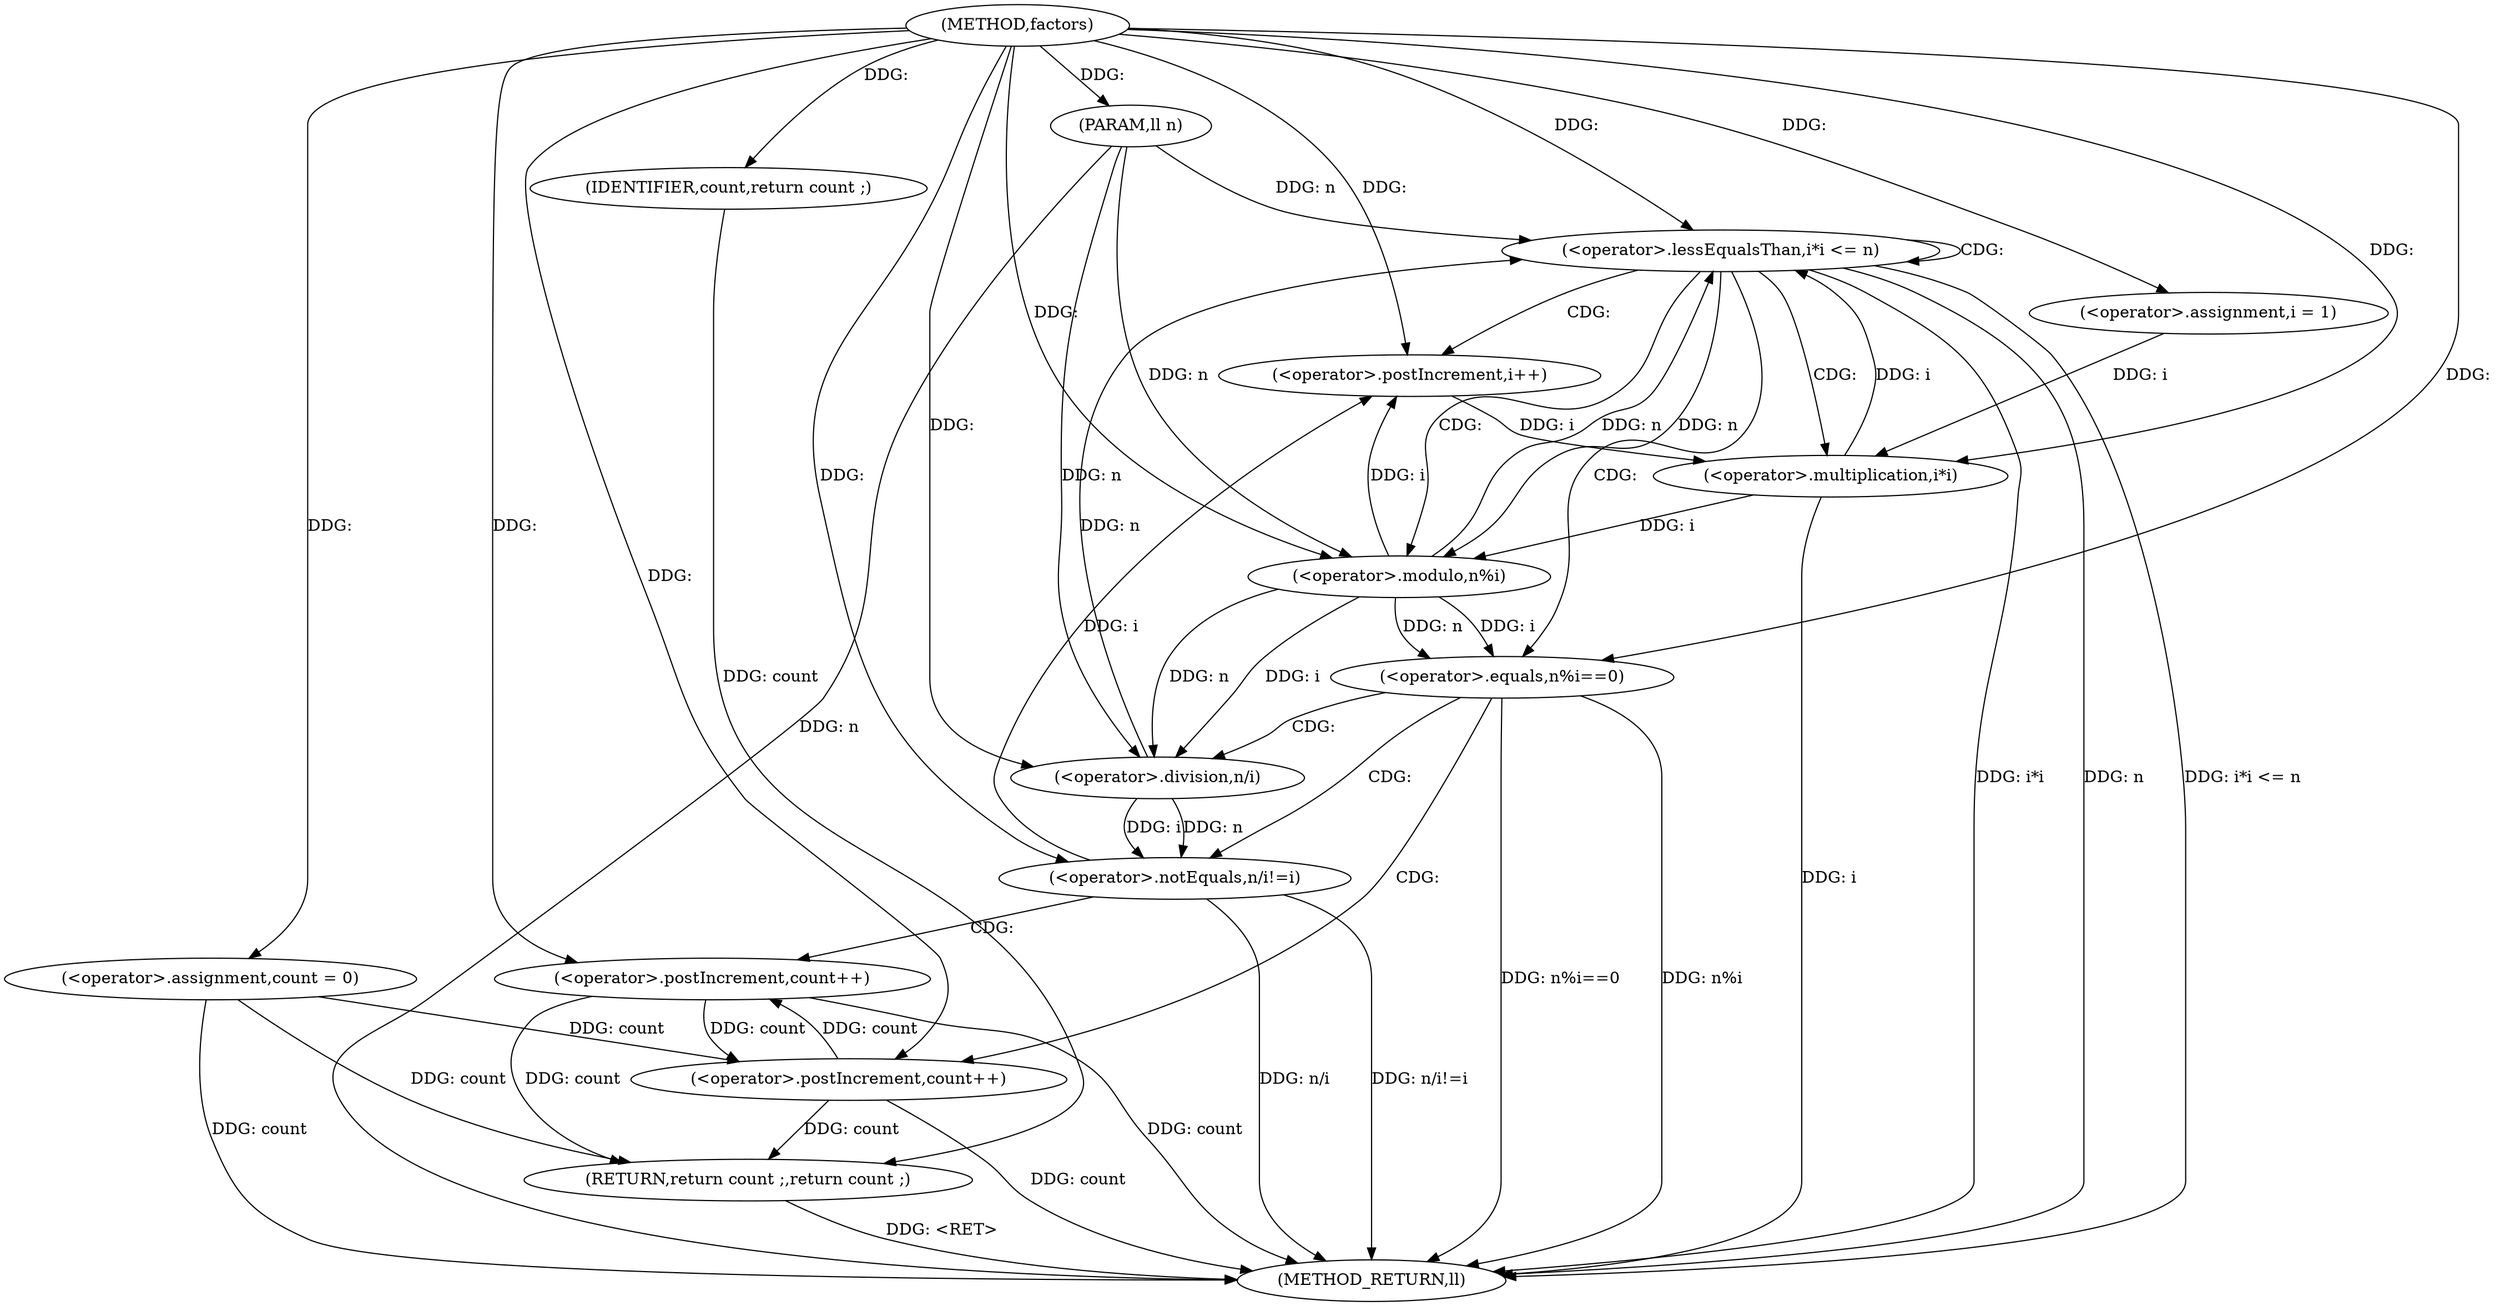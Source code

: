 digraph "factors" {  
"1000532" [label = "(METHOD,factors)" ]
"1000572" [label = "(METHOD_RETURN,ll)" ]
"1000533" [label = "(PARAM,ll n)" ]
"1000536" [label = "(<operator>.assignment,count = 0)" ]
"1000570" [label = "(RETURN,return count ;,return count ;)" ]
"1000541" [label = "(<operator>.assignment,i = 1)" ]
"1000544" [label = "(<operator>.lessEqualsThan,i*i <= n)" ]
"1000549" [label = "(<operator>.postIncrement,i++)" ]
"1000571" [label = "(IDENTIFIER,count,return count ;)" ]
"1000545" [label = "(<operator>.multiplication,i*i)" ]
"1000553" [label = "(<operator>.equals,n%i==0)" ]
"1000559" [label = "(<operator>.postIncrement,count++)" ]
"1000554" [label = "(<operator>.modulo,n%i)" ]
"1000562" [label = "(<operator>.notEquals,n/i!=i)" ]
"1000568" [label = "(<operator>.postIncrement,count++)" ]
"1000563" [label = "(<operator>.division,n/i)" ]
  "1000533" -> "1000572"  [ label = "DDG: n"] 
  "1000536" -> "1000572"  [ label = "DDG: count"] 
  "1000545" -> "1000572"  [ label = "DDG: i"] 
  "1000544" -> "1000572"  [ label = "DDG: i*i"] 
  "1000544" -> "1000572"  [ label = "DDG: n"] 
  "1000544" -> "1000572"  [ label = "DDG: i*i <= n"] 
  "1000553" -> "1000572"  [ label = "DDG: n%i"] 
  "1000553" -> "1000572"  [ label = "DDG: n%i==0"] 
  "1000559" -> "1000572"  [ label = "DDG: count"] 
  "1000562" -> "1000572"  [ label = "DDG: n/i"] 
  "1000562" -> "1000572"  [ label = "DDG: n/i!=i"] 
  "1000568" -> "1000572"  [ label = "DDG: count"] 
  "1000570" -> "1000572"  [ label = "DDG: <RET>"] 
  "1000532" -> "1000533"  [ label = "DDG: "] 
  "1000532" -> "1000536"  [ label = "DDG: "] 
  "1000571" -> "1000570"  [ label = "DDG: count"] 
  "1000536" -> "1000570"  [ label = "DDG: count"] 
  "1000559" -> "1000570"  [ label = "DDG: count"] 
  "1000568" -> "1000570"  [ label = "DDG: count"] 
  "1000532" -> "1000541"  [ label = "DDG: "] 
  "1000532" -> "1000571"  [ label = "DDG: "] 
  "1000545" -> "1000544"  [ label = "DDG: i"] 
  "1000554" -> "1000544"  [ label = "DDG: n"] 
  "1000563" -> "1000544"  [ label = "DDG: n"] 
  "1000533" -> "1000544"  [ label = "DDG: n"] 
  "1000532" -> "1000544"  [ label = "DDG: "] 
  "1000554" -> "1000549"  [ label = "DDG: i"] 
  "1000562" -> "1000549"  [ label = "DDG: i"] 
  "1000532" -> "1000549"  [ label = "DDG: "] 
  "1000541" -> "1000545"  [ label = "DDG: i"] 
  "1000549" -> "1000545"  [ label = "DDG: i"] 
  "1000532" -> "1000545"  [ label = "DDG: "] 
  "1000554" -> "1000553"  [ label = "DDG: i"] 
  "1000554" -> "1000553"  [ label = "DDG: n"] 
  "1000532" -> "1000553"  [ label = "DDG: "] 
  "1000544" -> "1000554"  [ label = "DDG: n"] 
  "1000533" -> "1000554"  [ label = "DDG: n"] 
  "1000532" -> "1000554"  [ label = "DDG: "] 
  "1000545" -> "1000554"  [ label = "DDG: i"] 
  "1000536" -> "1000559"  [ label = "DDG: count"] 
  "1000568" -> "1000559"  [ label = "DDG: count"] 
  "1000532" -> "1000559"  [ label = "DDG: "] 
  "1000563" -> "1000562"  [ label = "DDG: i"] 
  "1000563" -> "1000562"  [ label = "DDG: n"] 
  "1000532" -> "1000562"  [ label = "DDG: "] 
  "1000554" -> "1000563"  [ label = "DDG: n"] 
  "1000533" -> "1000563"  [ label = "DDG: n"] 
  "1000532" -> "1000563"  [ label = "DDG: "] 
  "1000554" -> "1000563"  [ label = "DDG: i"] 
  "1000559" -> "1000568"  [ label = "DDG: count"] 
  "1000532" -> "1000568"  [ label = "DDG: "] 
  "1000544" -> "1000545"  [ label = "CDG: "] 
  "1000544" -> "1000544"  [ label = "CDG: "] 
  "1000544" -> "1000553"  [ label = "CDG: "] 
  "1000544" -> "1000549"  [ label = "CDG: "] 
  "1000544" -> "1000554"  [ label = "CDG: "] 
  "1000553" -> "1000562"  [ label = "CDG: "] 
  "1000553" -> "1000563"  [ label = "CDG: "] 
  "1000553" -> "1000559"  [ label = "CDG: "] 
  "1000562" -> "1000568"  [ label = "CDG: "] 
}
